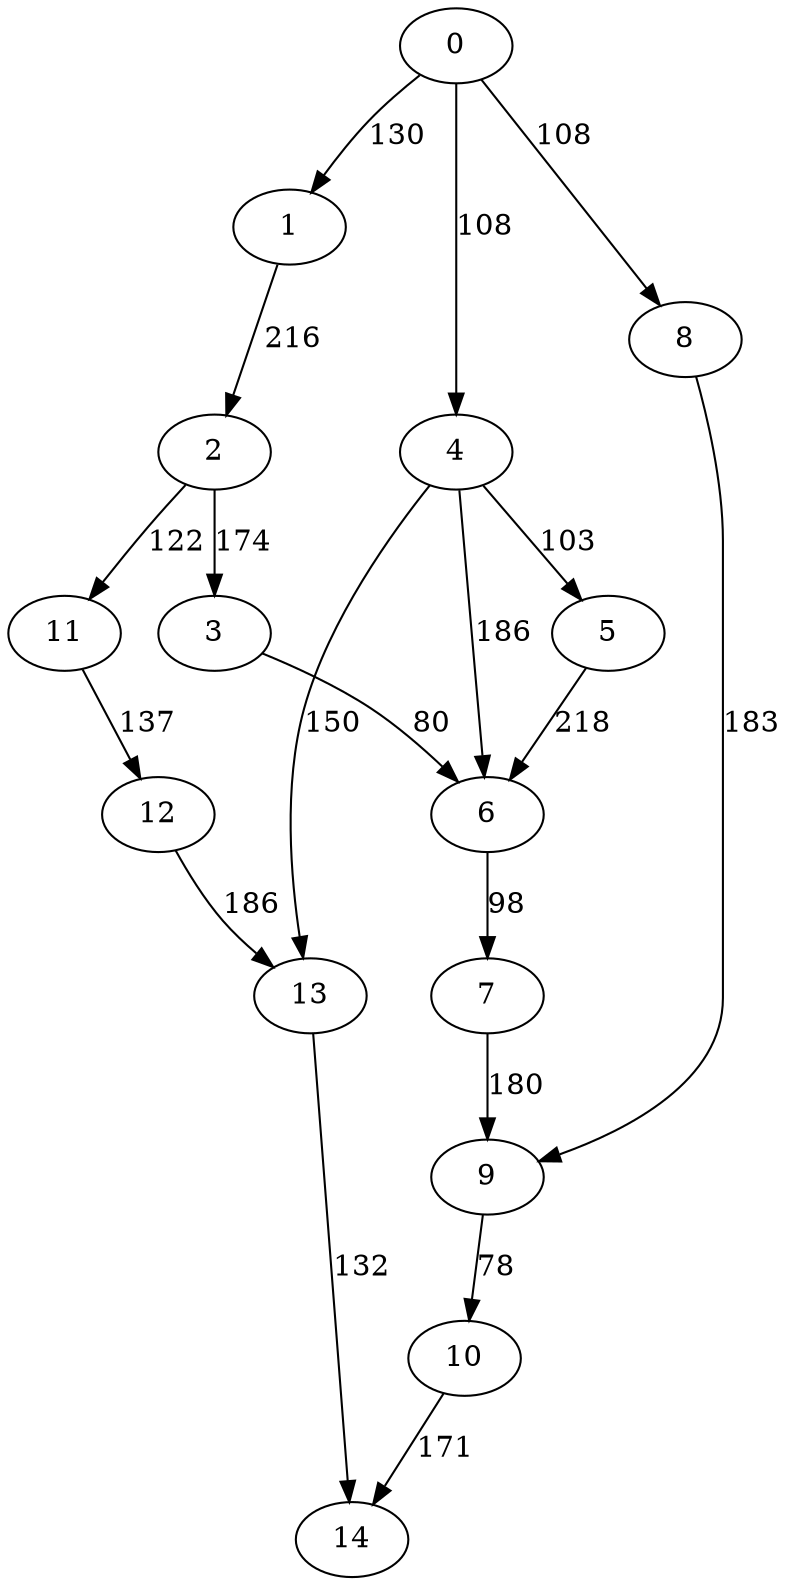 digraph t20p4r7_14 {
0 -> 1 [ label = 130 ];
0 -> 4 [ label = 108 ];
0 -> 8 [ label = 108 ];
1 -> 2 [ label = 216 ];
2 -> 3 [ label = 174 ];
2 -> 11 [ label = 122 ];
3 -> 6 [ label = 80 ];
4 -> 5 [ label = 103 ];
4 -> 6 [ label = 186 ];
4 -> 13 [ label = 150 ];
5 -> 6 [ label = 218 ];
6 -> 7 [ label = 98 ];
7 -> 9 [ label = 180 ];
8 -> 9 [ label = 183 ];
9 -> 10 [ label = 78 ];
10 -> 14 [ label = 171 ];
11 -> 12 [ label = 137 ];
12 -> 13 [ label = 186 ];
13 -> 14 [ label = 132 ];
 }

